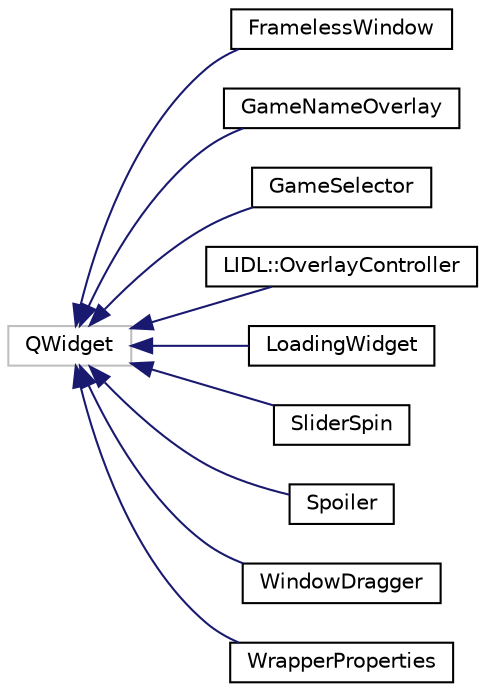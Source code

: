digraph "Graphical Class Hierarchy"
{
 // LATEX_PDF_SIZE
  edge [fontname="Helvetica",fontsize="10",labelfontname="Helvetica",labelfontsize="10"];
  node [fontname="Helvetica",fontsize="10",shape=record];
  rankdir="LR";
  Node22 [label="QWidget",height=0.2,width=0.4,color="grey75", fillcolor="white", style="filled",tooltip=" "];
  Node22 -> Node0 [dir="back",color="midnightblue",fontsize="10",style="solid",fontname="Helvetica"];
  Node0 [label="FramelessWindow",height=0.2,width=0.4,color="black", fillcolor="white", style="filled",URL="$class_frameless_window.html",tooltip=" "];
  Node22 -> Node24 [dir="back",color="midnightblue",fontsize="10",style="solid",fontname="Helvetica"];
  Node24 [label="GameNameOverlay",height=0.2,width=0.4,color="black", fillcolor="white", style="filled",URL="$class_game_name_overlay.html",tooltip=" "];
  Node22 -> Node25 [dir="back",color="midnightblue",fontsize="10",style="solid",fontname="Helvetica"];
  Node25 [label="GameSelector",height=0.2,width=0.4,color="black", fillcolor="white", style="filled",URL="$class_game_selector.html",tooltip=" "];
  Node22 -> Node26 [dir="back",color="midnightblue",fontsize="10",style="solid",fontname="Helvetica"];
  Node26 [label="LIDL::OverlayController",height=0.2,width=0.4,color="black", fillcolor="white", style="filled",URL="$class_l_i_d_l_1_1_overlay_controller.html",tooltip="The OverlayController singleton."];
  Node22 -> Node27 [dir="back",color="midnightblue",fontsize="10",style="solid",fontname="Helvetica"];
  Node27 [label="LoadingWidget",height=0.2,width=0.4,color="black", fillcolor="white", style="filled",URL="$class_loading_widget.html",tooltip=" "];
  Node22 -> Node28 [dir="back",color="midnightblue",fontsize="10",style="solid",fontname="Helvetica"];
  Node28 [label="SliderSpin",height=0.2,width=0.4,color="black", fillcolor="white", style="filled",URL="$class_slider_spin.html",tooltip=" "];
  Node22 -> Node29 [dir="back",color="midnightblue",fontsize="10",style="solid",fontname="Helvetica"];
  Node29 [label="Spoiler",height=0.2,width=0.4,color="black", fillcolor="white", style="filled",URL="$class_spoiler.html",tooltip=" "];
  Node22 -> Node30 [dir="back",color="midnightblue",fontsize="10",style="solid",fontname="Helvetica"];
  Node30 [label="WindowDragger",height=0.2,width=0.4,color="black", fillcolor="white", style="filled",URL="$class_window_dragger.html",tooltip=" "];
  Node22 -> Node31 [dir="back",color="midnightblue",fontsize="10",style="solid",fontname="Helvetica"];
  Node31 [label="WrapperProperties",height=0.2,width=0.4,color="black", fillcolor="white", style="filled",URL="$class_wrapper_properties.html",tooltip="Inherits QWidget."];
}
